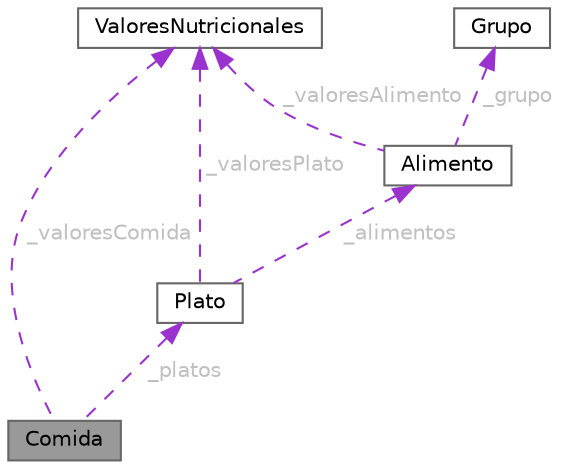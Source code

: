 digraph "Comida"
{
 // LATEX_PDF_SIZE
  bgcolor="transparent";
  edge [fontname=Helvetica,fontsize=10,labelfontname=Helvetica,labelfontsize=10];
  node [fontname=Helvetica,fontsize=10,shape=box,height=0.2,width=0.4];
  Node1 [id="Node000001",label="Comida",height=0.2,width=0.4,color="gray40", fillcolor="grey60", style="filled", fontcolor="black",tooltip="Clase que representa una comida compuesta por varios platos."];
  Node2 -> Node1 [id="edge1_Node000001_Node000002",dir="back",color="darkorchid3",style="dashed",tooltip=" ",label=" _platos",fontcolor="grey" ];
  Node2 [id="Node000002",label="Plato",height=0.2,width=0.4,color="gray40", fillcolor="white", style="filled",URL="$class_plato.html",tooltip="Clase que representa un plato compuesto por varios alimentos."];
  Node3 -> Node2 [id="edge2_Node000002_Node000003",dir="back",color="darkorchid3",style="dashed",tooltip=" ",label=" _alimentos",fontcolor="grey" ];
  Node3 [id="Node000003",label="Alimento",height=0.2,width=0.4,color="gray40", fillcolor="white", style="filled",URL="$class_alimento.html",tooltip="Clase que representa un alimento."];
  Node4 -> Node3 [id="edge3_Node000003_Node000004",dir="back",color="darkorchid3",style="dashed",tooltip=" ",label=" _grupo",fontcolor="grey" ];
  Node4 [id="Node000004",label="Grupo",height=0.2,width=0.4,color="gray40", fillcolor="white", style="filled",URL="$struct_grupo.html",tooltip="Estructura que representa un grupo de alimentos."];
  Node5 -> Node3 [id="edge4_Node000003_Node000005",dir="back",color="darkorchid3",style="dashed",tooltip=" ",label=" _valoresAlimento",fontcolor="grey" ];
  Node5 [id="Node000005",label="ValoresNutricionales",height=0.2,width=0.4,color="gray40", fillcolor="white", style="filled",URL="$class_valores_nutricionales.html",tooltip="Clase que representa los valores nutricionales."];
  Node5 -> Node2 [id="edge5_Node000002_Node000005",dir="back",color="darkorchid3",style="dashed",tooltip=" ",label=" _valoresPlato",fontcolor="grey" ];
  Node5 -> Node1 [id="edge6_Node000001_Node000005",dir="back",color="darkorchid3",style="dashed",tooltip=" ",label=" _valoresComida",fontcolor="grey" ];
}
